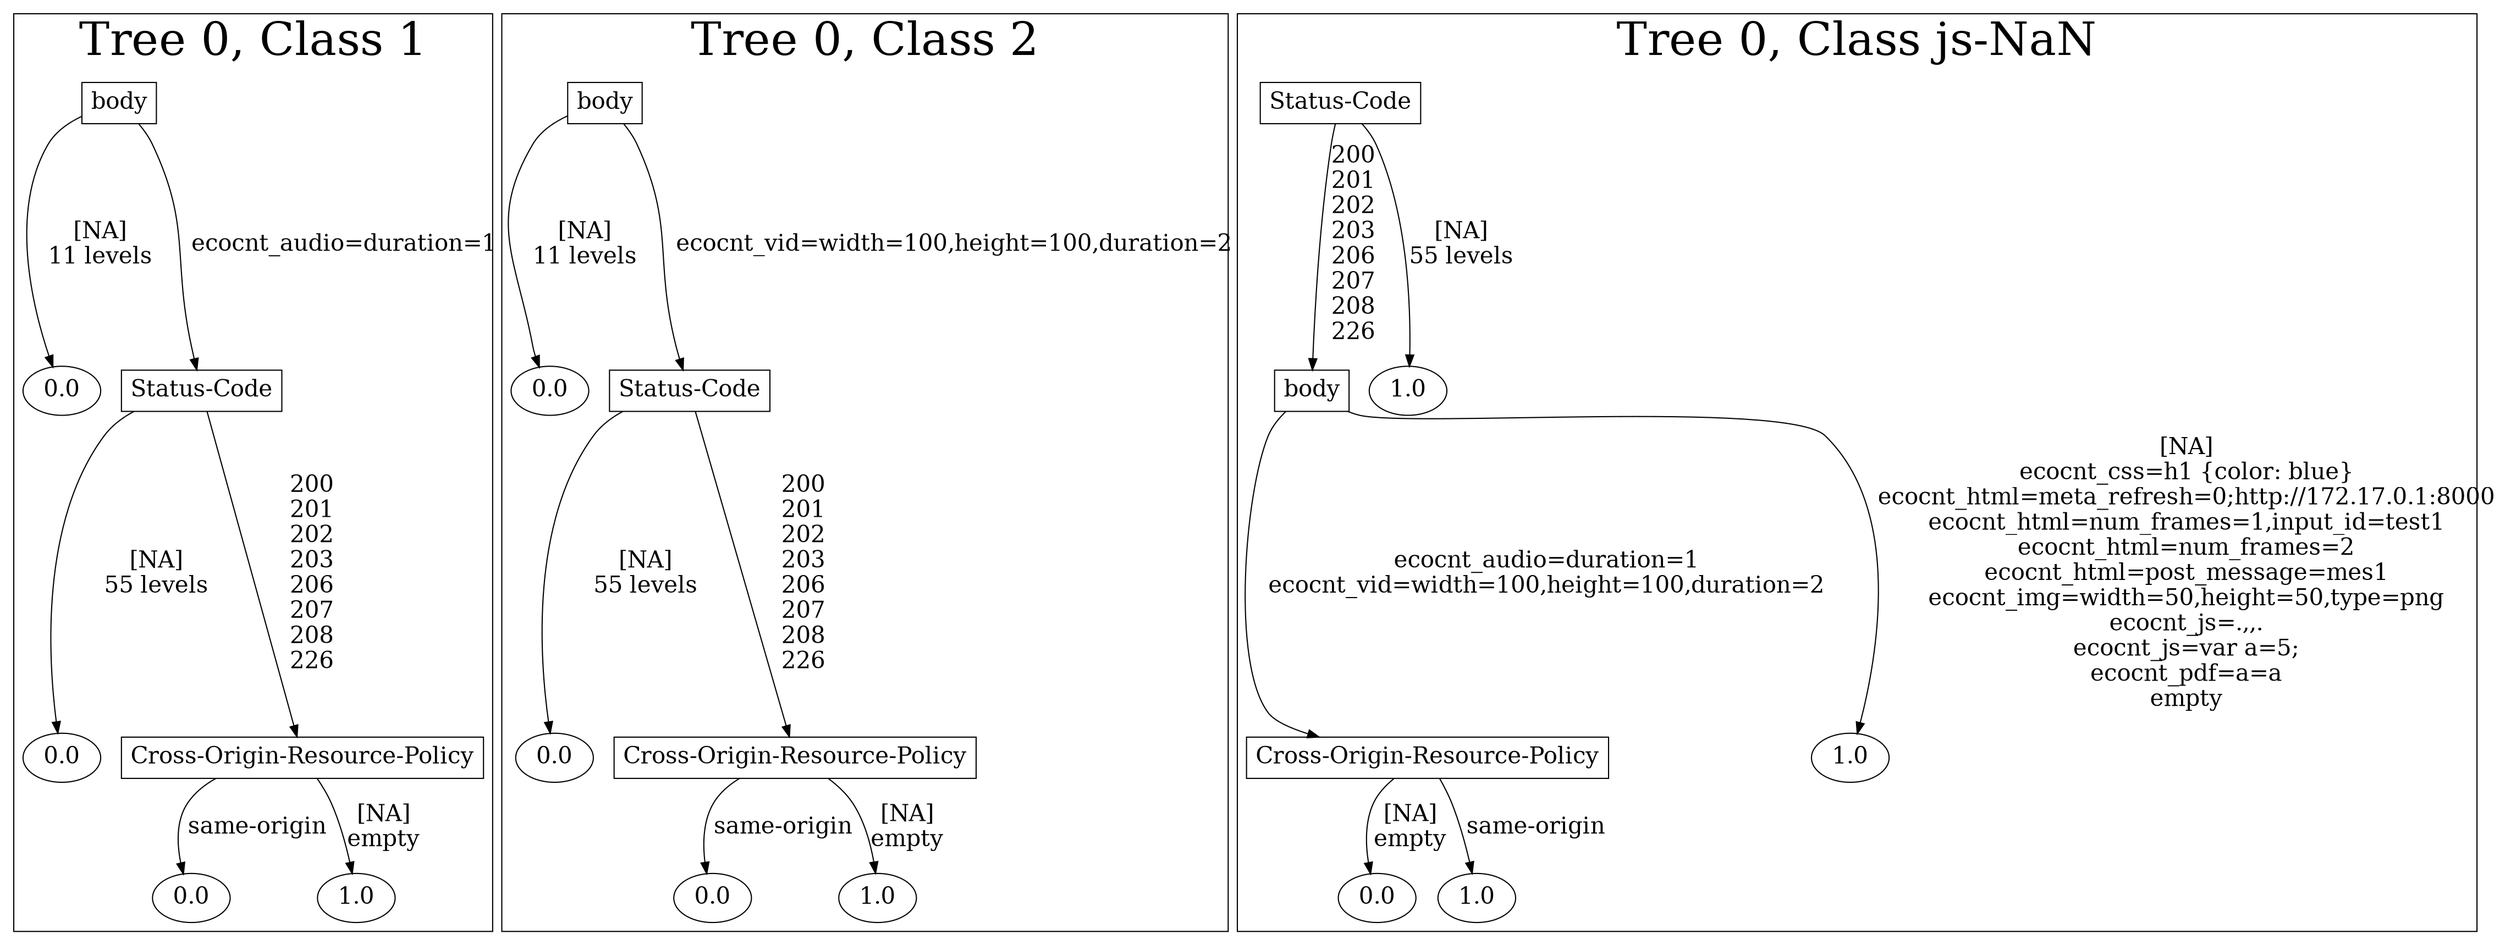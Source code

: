 /*
Generated by:
    http://https://github.com/h2oai/h2o-3/tree/master/h2o-genmodel/src/main/java/hex/genmodel/tools/PrintMojo.java
*/

/*
On a mac:

$ brew install graphviz
$ dot -Tpng file.gv -o file.png
$ open file.png
*/

digraph G {

subgraph cluster_0 {
/* Nodes */

/* Level 0 */
{
"SG_0_Node_0" [shape=box, fontsize=20, label="body"]
}

/* Level 1 */
{
"SG_0_Node_3" [fontsize=20, label="0.0"]
"SG_0_Node_1" [shape=box, fontsize=20, label="Status-Code"]
}

/* Level 2 */
{
"SG_0_Node_4" [fontsize=20, label="0.0"]
"SG_0_Node_2" [shape=box, fontsize=20, label="Cross-Origin-Resource-Policy"]
}

/* Level 3 */
{
"SG_0_Node_5" [fontsize=20, label="0.0"]
"SG_0_Node_6" [fontsize=20, label="1.0"]
}

/* Edges */
"SG_0_Node_0" -> "SG_0_Node_3" [fontsize=20, label="[NA]
11 levels
"]
"SG_0_Node_0" -> "SG_0_Node_1" [fontsize=20, label="ecocnt_audio=duration=1
"]
"SG_0_Node_1" -> "SG_0_Node_4" [fontsize=20, label="[NA]
55 levels
"]
"SG_0_Node_1" -> "SG_0_Node_2" [fontsize=20, label="200
201
202
203
206
207
208
226
"]
"SG_0_Node_2" -> "SG_0_Node_5" [fontsize=20, label="same-origin
"]
"SG_0_Node_2" -> "SG_0_Node_6" [fontsize=20, label="[NA]
empty
"]

fontsize=40
label="Tree 0, Class 1"
}

subgraph cluster_1 {
/* Nodes */

/* Level 0 */
{
"SG_1_Node_0" [shape=box, fontsize=20, label="body"]
}

/* Level 1 */
{
"SG_1_Node_3" [fontsize=20, label="0.0"]
"SG_1_Node_1" [shape=box, fontsize=20, label="Status-Code"]
}

/* Level 2 */
{
"SG_1_Node_4" [fontsize=20, label="0.0"]
"SG_1_Node_2" [shape=box, fontsize=20, label="Cross-Origin-Resource-Policy"]
}

/* Level 3 */
{
"SG_1_Node_5" [fontsize=20, label="0.0"]
"SG_1_Node_6" [fontsize=20, label="1.0"]
}

/* Edges */
"SG_1_Node_0" -> "SG_1_Node_3" [fontsize=20, label="[NA]
11 levels
"]
"SG_1_Node_0" -> "SG_1_Node_1" [fontsize=20, label="ecocnt_vid=width=100,height=100,duration=2
"]
"SG_1_Node_1" -> "SG_1_Node_4" [fontsize=20, label="[NA]
55 levels
"]
"SG_1_Node_1" -> "SG_1_Node_2" [fontsize=20, label="200
201
202
203
206
207
208
226
"]
"SG_1_Node_2" -> "SG_1_Node_5" [fontsize=20, label="same-origin
"]
"SG_1_Node_2" -> "SG_1_Node_6" [fontsize=20, label="[NA]
empty
"]

fontsize=40
label="Tree 0, Class 2"
}

subgraph cluster_2 {
/* Nodes */

/* Level 0 */
{
"SG_2_Node_0" [shape=box, fontsize=20, label="Status-Code"]
}

/* Level 1 */
{
"SG_2_Node_1" [shape=box, fontsize=20, label="body"]
"SG_2_Node_3" [fontsize=20, label="1.0"]
}

/* Level 2 */
{
"SG_2_Node_2" [shape=box, fontsize=20, label="Cross-Origin-Resource-Policy"]
"SG_2_Node_4" [fontsize=20, label="1.0"]
}

/* Level 3 */
{
"SG_2_Node_5" [fontsize=20, label="0.0"]
"SG_2_Node_6" [fontsize=20, label="1.0"]
}

/* Edges */
"SG_2_Node_0" -> "SG_2_Node_1" [fontsize=20, label="200
201
202
203
206
207
208
226
"]
"SG_2_Node_0" -> "SG_2_Node_3" [fontsize=20, label="[NA]
55 levels
"]
"SG_2_Node_1" -> "SG_2_Node_2" [fontsize=20, label="ecocnt_audio=duration=1
ecocnt_vid=width=100,height=100,duration=2
"]
"SG_2_Node_1" -> "SG_2_Node_4" [fontsize=20, label="[NA]
ecocnt_css=h1 {color: blue}
ecocnt_html=meta_refresh=0;http://172.17.0.1:8000
ecocnt_html=num_frames=1,input_id=test1
ecocnt_html=num_frames=2
ecocnt_html=post_message=mes1
ecocnt_img=width=50,height=50,type=png
ecocnt_js=.,,.
ecocnt_js=var a=5;
ecocnt_pdf=a=a
empty
"]
"SG_2_Node_2" -> "SG_2_Node_5" [fontsize=20, label="[NA]
empty
"]
"SG_2_Node_2" -> "SG_2_Node_6" [fontsize=20, label="same-origin
"]

fontsize=40
label="Tree 0, Class js-NaN"
}

}

